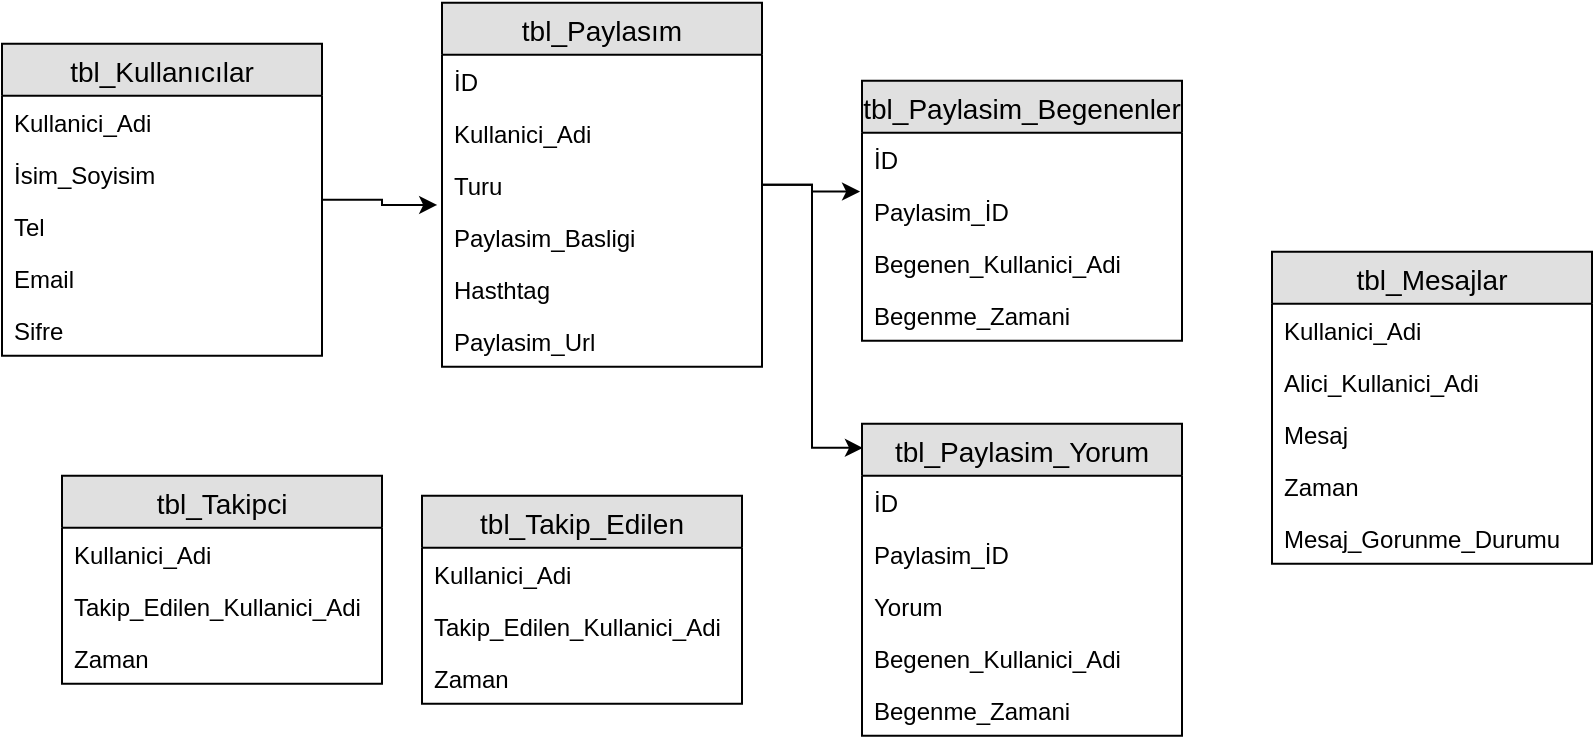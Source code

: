 <mxfile version="10.5.5" type="github"><diagram id="8ga-msJRmGJMiX5qgNMr" name="Page-1"><mxGraphModel dx="887" dy="1588" grid="1" gridSize="10" guides="1" tooltips="1" connect="1" arrows="1" fold="1" page="1" pageScale="1" pageWidth="827" pageHeight="1169" math="0" shadow="0"><root><mxCell id="0"/><mxCell id="1" parent="0"/><mxCell id="86B1axX3yW7iKEvuyX_c-15" style="edgeStyle=orthogonalEdgeStyle;rounded=0;orthogonalLoop=1;jettySize=auto;html=1;entryX=-0.015;entryY=0.887;entryDx=0;entryDy=0;entryPerimeter=0;" edge="1" parent="1" source="86B1axX3yW7iKEvuyX_c-1" target="86B1axX3yW7iKEvuyX_c-9"><mxGeometry relative="1" as="geometry"/></mxCell><mxCell id="86B1axX3yW7iKEvuyX_c-1" value="tbl_Kullanıcılar" style="swimlane;fontStyle=0;childLayout=stackLayout;horizontal=1;startSize=26;fillColor=#e0e0e0;horizontalStack=0;resizeParent=1;resizeParentMax=0;resizeLast=0;collapsible=1;marginBottom=0;swimlaneFillColor=#ffffff;align=center;fontSize=14;" vertex="1" parent="1"><mxGeometry x="105" y="-998.071" width="160" height="156" as="geometry"/></mxCell><mxCell id="86B1axX3yW7iKEvuyX_c-2" value="Kullanici_Adi" style="text;strokeColor=none;fillColor=none;spacingLeft=4;spacingRight=4;overflow=hidden;rotatable=0;points=[[0,0.5],[1,0.5]];portConstraint=eastwest;fontSize=12;" vertex="1" parent="86B1axX3yW7iKEvuyX_c-1"><mxGeometry y="26" width="160" height="26" as="geometry"/></mxCell><mxCell id="86B1axX3yW7iKEvuyX_c-3" value="İsim_Soyisim" style="text;strokeColor=none;fillColor=none;spacingLeft=4;spacingRight=4;overflow=hidden;rotatable=0;points=[[0,0.5],[1,0.5]];portConstraint=eastwest;fontSize=12;" vertex="1" parent="86B1axX3yW7iKEvuyX_c-1"><mxGeometry y="52" width="160" height="26" as="geometry"/></mxCell><mxCell id="86B1axX3yW7iKEvuyX_c-4" value="Tel" style="text;strokeColor=none;fillColor=none;spacingLeft=4;spacingRight=4;overflow=hidden;rotatable=0;points=[[0,0.5],[1,0.5]];portConstraint=eastwest;fontSize=12;" vertex="1" parent="86B1axX3yW7iKEvuyX_c-1"><mxGeometry y="78" width="160" height="26" as="geometry"/></mxCell><mxCell id="86B1axX3yW7iKEvuyX_c-5" value="Email" style="text;strokeColor=none;fillColor=none;spacingLeft=4;spacingRight=4;overflow=hidden;rotatable=0;points=[[0,0.5],[1,0.5]];portConstraint=eastwest;fontSize=12;" vertex="1" parent="86B1axX3yW7iKEvuyX_c-1"><mxGeometry y="104" width="160" height="26" as="geometry"/></mxCell><mxCell id="86B1axX3yW7iKEvuyX_c-6" value="Sifre" style="text;strokeColor=none;fillColor=none;spacingLeft=4;spacingRight=4;overflow=hidden;rotatable=0;points=[[0,0.5],[1,0.5]];portConstraint=eastwest;fontSize=12;" vertex="1" parent="86B1axX3yW7iKEvuyX_c-1"><mxGeometry y="130" width="160" height="26" as="geometry"/></mxCell><mxCell id="86B1axX3yW7iKEvuyX_c-21" style="edgeStyle=orthogonalEdgeStyle;rounded=0;orthogonalLoop=1;jettySize=auto;html=1;entryX=-0.006;entryY=0.129;entryDx=0;entryDy=0;entryPerimeter=0;" edge="1" parent="1" source="86B1axX3yW7iKEvuyX_c-7" target="86B1axX3yW7iKEvuyX_c-17"><mxGeometry relative="1" as="geometry"/></mxCell><mxCell id="86B1axX3yW7iKEvuyX_c-32" style="edgeStyle=orthogonalEdgeStyle;rounded=0;orthogonalLoop=1;jettySize=auto;html=1;entryX=0.003;entryY=0.077;entryDx=0;entryDy=0;entryPerimeter=0;" edge="1" parent="1" source="86B1axX3yW7iKEvuyX_c-7" target="86B1axX3yW7iKEvuyX_c-26"><mxGeometry relative="1" as="geometry"/></mxCell><mxCell id="86B1axX3yW7iKEvuyX_c-7" value="tbl_Paylasım" style="swimlane;fontStyle=0;childLayout=stackLayout;horizontal=1;startSize=26;fillColor=#e0e0e0;horizontalStack=0;resizeParent=1;resizeParentMax=0;resizeLast=0;collapsible=1;marginBottom=0;swimlaneFillColor=#ffffff;align=center;fontSize=14;" vertex="1" parent="1"><mxGeometry x="325" y="-1018.571" width="160" height="182" as="geometry"/></mxCell><mxCell id="86B1axX3yW7iKEvuyX_c-14" value="İD" style="text;strokeColor=none;fillColor=none;spacingLeft=4;spacingRight=4;overflow=hidden;rotatable=0;points=[[0,0.5],[1,0.5]];portConstraint=eastwest;fontSize=12;" vertex="1" parent="86B1axX3yW7iKEvuyX_c-7"><mxGeometry y="26" width="160" height="26" as="geometry"/></mxCell><mxCell id="86B1axX3yW7iKEvuyX_c-8" value="Kullanici_Adi" style="text;strokeColor=none;fillColor=none;spacingLeft=4;spacingRight=4;overflow=hidden;rotatable=0;points=[[0,0.5],[1,0.5]];portConstraint=eastwest;fontSize=12;" vertex="1" parent="86B1axX3yW7iKEvuyX_c-7"><mxGeometry y="52" width="160" height="26" as="geometry"/></mxCell><mxCell id="86B1axX3yW7iKEvuyX_c-9" value="Turu" style="text;strokeColor=none;fillColor=none;spacingLeft=4;spacingRight=4;overflow=hidden;rotatable=0;points=[[0,0.5],[1,0.5]];portConstraint=eastwest;fontSize=12;" vertex="1" parent="86B1axX3yW7iKEvuyX_c-7"><mxGeometry y="78" width="160" height="26" as="geometry"/></mxCell><mxCell id="86B1axX3yW7iKEvuyX_c-10" value="Paylasim_Basligi" style="text;strokeColor=none;fillColor=none;spacingLeft=4;spacingRight=4;overflow=hidden;rotatable=0;points=[[0,0.5],[1,0.5]];portConstraint=eastwest;fontSize=12;" vertex="1" parent="86B1axX3yW7iKEvuyX_c-7"><mxGeometry y="104" width="160" height="26" as="geometry"/></mxCell><mxCell id="86B1axX3yW7iKEvuyX_c-11" value="Hasthtag" style="text;strokeColor=none;fillColor=none;spacingLeft=4;spacingRight=4;overflow=hidden;rotatable=0;points=[[0,0.5],[1,0.5]];portConstraint=eastwest;fontSize=12;" vertex="1" parent="86B1axX3yW7iKEvuyX_c-7"><mxGeometry y="130" width="160" height="26" as="geometry"/></mxCell><mxCell id="86B1axX3yW7iKEvuyX_c-12" value="Paylasim_Url" style="text;strokeColor=none;fillColor=none;spacingLeft=4;spacingRight=4;overflow=hidden;rotatable=0;points=[[0,0.5],[1,0.5]];portConstraint=eastwest;fontSize=12;" vertex="1" parent="86B1axX3yW7iKEvuyX_c-7"><mxGeometry y="156" width="160" height="26" as="geometry"/></mxCell><mxCell id="86B1axX3yW7iKEvuyX_c-16" value="tbl_Paylasim_Begenenler" style="swimlane;fontStyle=0;childLayout=stackLayout;horizontal=1;startSize=26;fillColor=#e0e0e0;horizontalStack=0;resizeParent=1;resizeParentMax=0;resizeLast=0;collapsible=1;marginBottom=0;swimlaneFillColor=#ffffff;align=center;fontSize=14;" vertex="1" parent="1"><mxGeometry x="535" y="-979.571" width="160" height="130" as="geometry"/></mxCell><mxCell id="86B1axX3yW7iKEvuyX_c-20" value="İD" style="text;strokeColor=none;fillColor=none;spacingLeft=4;spacingRight=4;overflow=hidden;rotatable=0;points=[[0,0.5],[1,0.5]];portConstraint=eastwest;fontSize=12;" vertex="1" parent="86B1axX3yW7iKEvuyX_c-16"><mxGeometry y="26" width="160" height="26" as="geometry"/></mxCell><mxCell id="86B1axX3yW7iKEvuyX_c-17" value="Paylasim_İD" style="text;strokeColor=none;fillColor=none;spacingLeft=4;spacingRight=4;overflow=hidden;rotatable=0;points=[[0,0.5],[1,0.5]];portConstraint=eastwest;fontSize=12;" vertex="1" parent="86B1axX3yW7iKEvuyX_c-16"><mxGeometry y="52" width="160" height="26" as="geometry"/></mxCell><mxCell id="86B1axX3yW7iKEvuyX_c-18" value="Begenen_Kullanici_Adi" style="text;strokeColor=none;fillColor=none;spacingLeft=4;spacingRight=4;overflow=hidden;rotatable=0;points=[[0,0.5],[1,0.5]];portConstraint=eastwest;fontSize=12;" vertex="1" parent="86B1axX3yW7iKEvuyX_c-16"><mxGeometry y="78" width="160" height="26" as="geometry"/></mxCell><mxCell id="86B1axX3yW7iKEvuyX_c-19" value="Begenme_Zamani" style="text;strokeColor=none;fillColor=none;spacingLeft=4;spacingRight=4;overflow=hidden;rotatable=0;points=[[0,0.5],[1,0.5]];portConstraint=eastwest;fontSize=12;" vertex="1" parent="86B1axX3yW7iKEvuyX_c-16"><mxGeometry y="104" width="160" height="26" as="geometry"/></mxCell><mxCell id="86B1axX3yW7iKEvuyX_c-26" value="tbl_Paylasim_Yorum" style="swimlane;fontStyle=0;childLayout=stackLayout;horizontal=1;startSize=26;fillColor=#e0e0e0;horizontalStack=0;resizeParent=1;resizeParentMax=0;resizeLast=0;collapsible=1;marginBottom=0;swimlaneFillColor=#ffffff;align=center;fontSize=14;" vertex="1" parent="1"><mxGeometry x="535" y="-808.071" width="160" height="156" as="geometry"/></mxCell><mxCell id="86B1axX3yW7iKEvuyX_c-27" value="İD" style="text;strokeColor=none;fillColor=none;spacingLeft=4;spacingRight=4;overflow=hidden;rotatable=0;points=[[0,0.5],[1,0.5]];portConstraint=eastwest;fontSize=12;" vertex="1" parent="86B1axX3yW7iKEvuyX_c-26"><mxGeometry y="26" width="160" height="26" as="geometry"/></mxCell><mxCell id="86B1axX3yW7iKEvuyX_c-28" value="Paylasim_İD" style="text;strokeColor=none;fillColor=none;spacingLeft=4;spacingRight=4;overflow=hidden;rotatable=0;points=[[0,0.5],[1,0.5]];portConstraint=eastwest;fontSize=12;" vertex="1" parent="86B1axX3yW7iKEvuyX_c-26"><mxGeometry y="52" width="160" height="26" as="geometry"/></mxCell><mxCell id="86B1axX3yW7iKEvuyX_c-31" value="Yorum" style="text;strokeColor=none;fillColor=none;spacingLeft=4;spacingRight=4;overflow=hidden;rotatable=0;points=[[0,0.5],[1,0.5]];portConstraint=eastwest;fontSize=12;" vertex="1" parent="86B1axX3yW7iKEvuyX_c-26"><mxGeometry y="78" width="160" height="26" as="geometry"/></mxCell><mxCell id="86B1axX3yW7iKEvuyX_c-29" value="Begenen_Kullanici_Adi" style="text;strokeColor=none;fillColor=none;spacingLeft=4;spacingRight=4;overflow=hidden;rotatable=0;points=[[0,0.5],[1,0.5]];portConstraint=eastwest;fontSize=12;" vertex="1" parent="86B1axX3yW7iKEvuyX_c-26"><mxGeometry y="104" width="160" height="26" as="geometry"/></mxCell><mxCell id="86B1axX3yW7iKEvuyX_c-30" value="Begenme_Zamani" style="text;strokeColor=none;fillColor=none;spacingLeft=4;spacingRight=4;overflow=hidden;rotatable=0;points=[[0,0.5],[1,0.5]];portConstraint=eastwest;fontSize=12;" vertex="1" parent="86B1axX3yW7iKEvuyX_c-26"><mxGeometry y="130" width="160" height="26" as="geometry"/></mxCell><mxCell id="86B1axX3yW7iKEvuyX_c-33" value="tbl_Takipci" style="swimlane;fontStyle=0;childLayout=stackLayout;horizontal=1;startSize=26;fillColor=#e0e0e0;horizontalStack=0;resizeParent=1;resizeParentMax=0;resizeLast=0;collapsible=1;marginBottom=0;swimlaneFillColor=#ffffff;align=center;fontSize=14;" vertex="1" parent="1"><mxGeometry x="135" y="-782.071" width="160" height="104" as="geometry"/></mxCell><mxCell id="86B1axX3yW7iKEvuyX_c-34" value="Kullanici_Adi" style="text;strokeColor=none;fillColor=none;spacingLeft=4;spacingRight=4;overflow=hidden;rotatable=0;points=[[0,0.5],[1,0.5]];portConstraint=eastwest;fontSize=12;" vertex="1" parent="86B1axX3yW7iKEvuyX_c-33"><mxGeometry y="26" width="160" height="26" as="geometry"/></mxCell><mxCell id="86B1axX3yW7iKEvuyX_c-35" value="Takip_Edilen_Kullanici_Adi" style="text;strokeColor=none;fillColor=none;spacingLeft=4;spacingRight=4;overflow=hidden;rotatable=0;points=[[0,0.5],[1,0.5]];portConstraint=eastwest;fontSize=12;" vertex="1" parent="86B1axX3yW7iKEvuyX_c-33"><mxGeometry y="52" width="160" height="26" as="geometry"/></mxCell><mxCell id="86B1axX3yW7iKEvuyX_c-36" value="Zaman" style="text;strokeColor=none;fillColor=none;spacingLeft=4;spacingRight=4;overflow=hidden;rotatable=0;points=[[0,0.5],[1,0.5]];portConstraint=eastwest;fontSize=12;" vertex="1" parent="86B1axX3yW7iKEvuyX_c-33"><mxGeometry y="78" width="160" height="26" as="geometry"/></mxCell><mxCell id="86B1axX3yW7iKEvuyX_c-41" value="tbl_Takip_Edilen" style="swimlane;fontStyle=0;childLayout=stackLayout;horizontal=1;startSize=26;fillColor=#e0e0e0;horizontalStack=0;resizeParent=1;resizeParentMax=0;resizeLast=0;collapsible=1;marginBottom=0;swimlaneFillColor=#ffffff;align=center;fontSize=14;" vertex="1" parent="1"><mxGeometry x="315" y="-772.071" width="160" height="104" as="geometry"/></mxCell><mxCell id="86B1axX3yW7iKEvuyX_c-42" value="Kullanici_Adi" style="text;strokeColor=none;fillColor=none;spacingLeft=4;spacingRight=4;overflow=hidden;rotatable=0;points=[[0,0.5],[1,0.5]];portConstraint=eastwest;fontSize=12;" vertex="1" parent="86B1axX3yW7iKEvuyX_c-41"><mxGeometry y="26" width="160" height="26" as="geometry"/></mxCell><mxCell id="86B1axX3yW7iKEvuyX_c-43" value="Takip_Edilen_Kullanici_Adi" style="text;strokeColor=none;fillColor=none;spacingLeft=4;spacingRight=4;overflow=hidden;rotatable=0;points=[[0,0.5],[1,0.5]];portConstraint=eastwest;fontSize=12;" vertex="1" parent="86B1axX3yW7iKEvuyX_c-41"><mxGeometry y="52" width="160" height="26" as="geometry"/></mxCell><mxCell id="86B1axX3yW7iKEvuyX_c-44" value="Zaman" style="text;strokeColor=none;fillColor=none;spacingLeft=4;spacingRight=4;overflow=hidden;rotatable=0;points=[[0,0.5],[1,0.5]];portConstraint=eastwest;fontSize=12;" vertex="1" parent="86B1axX3yW7iKEvuyX_c-41"><mxGeometry y="78" width="160" height="26" as="geometry"/></mxCell><mxCell id="86B1axX3yW7iKEvuyX_c-45" value="tbl_Mesajlar" style="swimlane;fontStyle=0;childLayout=stackLayout;horizontal=1;startSize=26;fillColor=#e0e0e0;horizontalStack=0;resizeParent=1;resizeParentMax=0;resizeLast=0;collapsible=1;marginBottom=0;swimlaneFillColor=#ffffff;align=center;fontSize=14;" vertex="1" parent="1"><mxGeometry x="740" y="-894.071" width="160" height="156" as="geometry"/></mxCell><mxCell id="86B1axX3yW7iKEvuyX_c-46" value="Kullanici_Adi" style="text;strokeColor=none;fillColor=none;spacingLeft=4;spacingRight=4;overflow=hidden;rotatable=0;points=[[0,0.5],[1,0.5]];portConstraint=eastwest;fontSize=12;" vertex="1" parent="86B1axX3yW7iKEvuyX_c-45"><mxGeometry y="26" width="160" height="26" as="geometry"/></mxCell><mxCell id="86B1axX3yW7iKEvuyX_c-47" value="Alici_Kullanici_Adi" style="text;strokeColor=none;fillColor=none;spacingLeft=4;spacingRight=4;overflow=hidden;rotatable=0;points=[[0,0.5],[1,0.5]];portConstraint=eastwest;fontSize=12;" vertex="1" parent="86B1axX3yW7iKEvuyX_c-45"><mxGeometry y="52" width="160" height="26" as="geometry"/></mxCell><mxCell id="86B1axX3yW7iKEvuyX_c-48" value="Mesaj" style="text;strokeColor=none;fillColor=none;spacingLeft=4;spacingRight=4;overflow=hidden;rotatable=0;points=[[0,0.5],[1,0.5]];portConstraint=eastwest;fontSize=12;" vertex="1" parent="86B1axX3yW7iKEvuyX_c-45"><mxGeometry y="78" width="160" height="26" as="geometry"/></mxCell><mxCell id="86B1axX3yW7iKEvuyX_c-49" value="Zaman" style="text;strokeColor=none;fillColor=none;spacingLeft=4;spacingRight=4;overflow=hidden;rotatable=0;points=[[0,0.5],[1,0.5]];portConstraint=eastwest;fontSize=12;" vertex="1" parent="86B1axX3yW7iKEvuyX_c-45"><mxGeometry y="104" width="160" height="26" as="geometry"/></mxCell><mxCell id="86B1axX3yW7iKEvuyX_c-50" value="Mesaj_Gorunme_Durumu" style="text;strokeColor=none;fillColor=none;spacingLeft=4;spacingRight=4;overflow=hidden;rotatable=0;points=[[0,0.5],[1,0.5]];portConstraint=eastwest;fontSize=12;" vertex="1" parent="86B1axX3yW7iKEvuyX_c-45"><mxGeometry y="130" width="160" height="26" as="geometry"/></mxCell></root></mxGraphModel></diagram></mxfile>